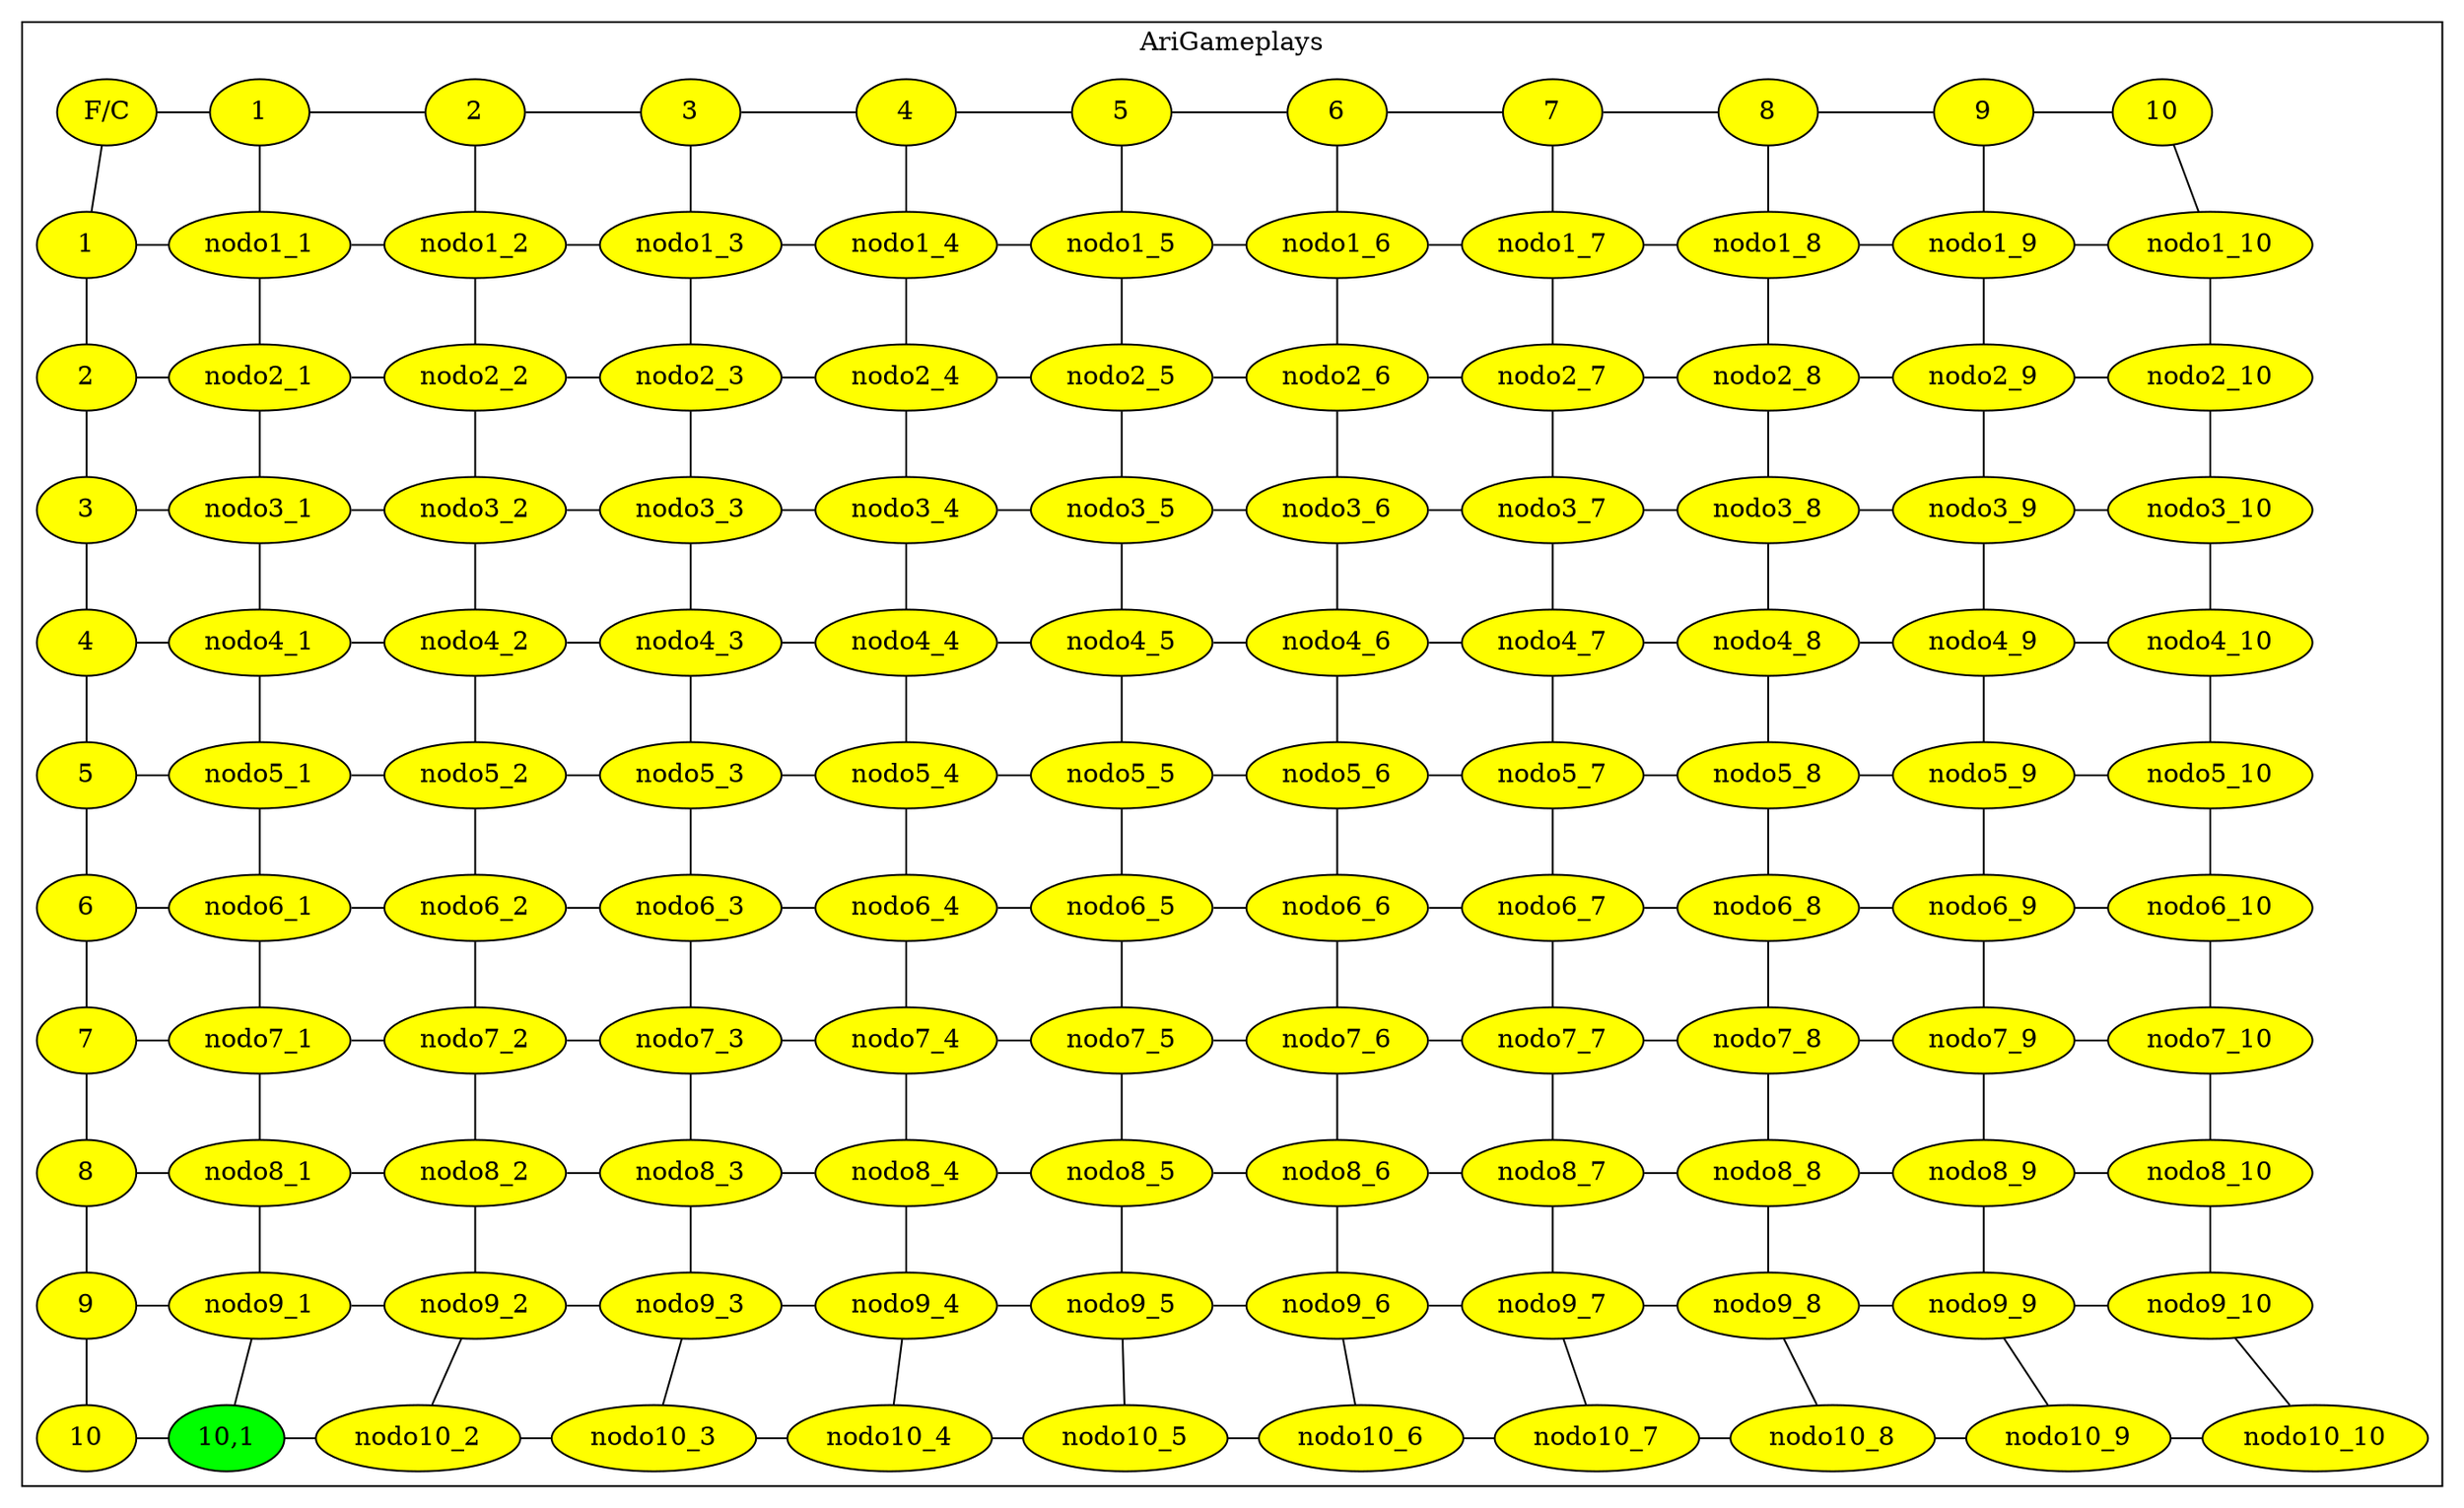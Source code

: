 
        digraph L{
        node[shape = ellipse fillcolor = "yellow" style = filled]
        

        subgraph cluster_p{
            label = "AriGameplays"
            bgcolor = "white"
            raiz[label = "F/C"]
            edge[dir = "none"]
            /*Aqui creamos las cabeceras de las filas */
            Fila1[label = "1", group = 1];
Fila2[label = "2", group = 1];
Fila3[label = "3", group = 1];
Fila4[label = "4", group = 1];
Fila5[label = "5", group = 1];
Fila6[label = "6", group = 1];
Fila7[label = "7", group = 1];
Fila8[label = "8", group = 1];
Fila9[label = "9", group = 1];
Fila10[label = "10", group = 1];
Fila1->Fila2;
Fila2->Fila3;
Fila3->Fila4;
Fila4->Fila5;
Fila5->Fila6;
Fila6->Fila7;
Fila7->Fila8;
Fila8->Fila9;
Fila9->Fila10;
Columna1[label = "1", group = 2, fillcolor = yellow];
Columna2[label = "2", group = 3, fillcolor = yellow];
Columna3[label = "3", group = 4, fillcolor = yellow];
Columna4[label = "4", group = 5, fillcolor = yellow];
Columna5[label = "5", group = 6, fillcolor = yellow];
Columna6[label = "6", group = 7, fillcolor = yellow];
Columna7[label = "7", group = 8, fillcolor = yellow];
Columna8[label = "8", group = 9, fillcolor = yellow];
Columna9[label = "9", group = 10, fillcolor = yellow];
Columna10[label = "10", group = 11, fillcolor = yellow];
Columna1->Columna2;
Columna2->Columna3;
Columna3->Columna4;
Columna4->Columna5;
Columna5->Columna6;
Columna6->Columna7;
Columna7->Columna8;
Columna8->Columna9;
Columna9->Columna10;
raiz -> Fila1;
        raiz -> Columna1;
        {rank = same; raiz; Columna1;Columna2;Columna3;Columna4;Columna5;Columna6;Columna7;Columna8;Columna9;Columna10;}nodo10_1[label="10,1", fillcolor = green, group = 2]
{rank = same; Fila1;nodo1_1;nodo1_2;nodo1_3;nodo1_4;nodo1_5;nodo1_6;nodo1_7;nodo1_8;nodo1_9;nodo1_10;}
{rank = same; Fila2;nodo2_1;nodo2_2;nodo2_3;nodo2_4;nodo2_5;nodo2_6;nodo2_7;nodo2_8;nodo2_9;nodo2_10;}
{rank = same; Fila3;nodo3_1;nodo3_2;nodo3_3;nodo3_4;nodo3_5;nodo3_6;nodo3_7;nodo3_8;nodo3_9;nodo3_10;}
{rank = same; Fila4;nodo4_1;nodo4_2;nodo4_3;nodo4_4;nodo4_5;nodo4_6;nodo4_7;nodo4_8;nodo4_9;nodo4_10;}
{rank = same; Fila5;nodo5_1;nodo5_2;nodo5_3;nodo5_4;nodo5_5;nodo5_6;nodo5_7;nodo5_8;nodo5_9;nodo5_10;}
{rank = same; Fila6;nodo6_1;nodo6_2;nodo6_3;nodo6_4;nodo6_5;nodo6_6;nodo6_7;nodo6_8;nodo6_9;nodo6_10;}
{rank = same; Fila7;nodo7_1;nodo7_2;nodo7_3;nodo7_4;nodo7_5;nodo7_6;nodo7_7;nodo7_8;nodo7_9;nodo7_10;}
{rank = same; Fila8;nodo8_1;nodo8_2;nodo8_3;nodo8_4;nodo8_5;nodo8_6;nodo8_7;nodo8_8;nodo8_9;nodo8_10;}
{rank = same; Fila9;nodo9_1;nodo9_2;nodo9_3;nodo9_4;nodo9_5;nodo9_6;nodo9_7;nodo9_8;nodo9_9;nodo9_10;}
{rank = same; Fila10;nodo10_1;nodo10_2;nodo10_3;nodo10_4;nodo10_5;nodo10_6;nodo10_7;nodo10_8;nodo10_9;nodo10_10;}Fila1->nodo1_1;Fila2->nodo2_1;Fila3->nodo3_1;Fila4->nodo4_1;Fila5->nodo5_1;Fila6->nodo6_1;Fila7->nodo7_1;Fila8->nodo8_1;Fila9->nodo9_1;Fila10->nodo10_1;Columna1->nodo1_1;Columna2->nodo1_2;Columna3->nodo1_3;Columna4->nodo1_4;Columna5->nodo1_5;Columna6->nodo1_6;Columna7->nodo1_7;Columna8->nodo1_8;Columna9->nodo1_9;Columna10->nodo1_10;nodo1_1-> nodo2_1;
nodo1_2-> nodo2_2;
nodo1_3-> nodo2_3;
nodo1_4-> nodo2_4;
nodo1_5-> nodo2_5;
nodo1_6-> nodo2_6;
nodo1_7-> nodo2_7;
nodo1_8-> nodo2_8;
nodo1_9-> nodo2_9;
nodo1_10-> nodo2_10;
nodo2_1-> nodo3_1;
nodo2_2-> nodo3_2;
nodo2_3-> nodo3_3;
nodo2_4-> nodo3_4;
nodo2_5-> nodo3_5;
nodo2_6-> nodo3_6;
nodo2_7-> nodo3_7;
nodo2_8-> nodo3_8;
nodo2_9-> nodo3_9;
nodo2_10-> nodo3_10;
nodo3_1-> nodo4_1;
nodo3_2-> nodo4_2;
nodo3_3-> nodo4_3;
nodo3_4-> nodo4_4;
nodo3_5-> nodo4_5;
nodo3_6-> nodo4_6;
nodo3_7-> nodo4_7;
nodo3_8-> nodo4_8;
nodo3_9-> nodo4_9;
nodo3_10-> nodo4_10;
nodo4_1-> nodo5_1;
nodo4_2-> nodo5_2;
nodo4_3-> nodo5_3;
nodo4_4-> nodo5_4;
nodo4_5-> nodo5_5;
nodo4_6-> nodo5_6;
nodo4_7-> nodo5_7;
nodo4_8-> nodo5_8;
nodo4_9-> nodo5_9;
nodo4_10-> nodo5_10;
nodo5_1-> nodo6_1;
nodo5_2-> nodo6_2;
nodo5_3-> nodo6_3;
nodo5_4-> nodo6_4;
nodo5_5-> nodo6_5;
nodo5_6-> nodo6_6;
nodo5_7-> nodo6_7;
nodo5_8-> nodo6_8;
nodo5_9-> nodo6_9;
nodo5_10-> nodo6_10;
nodo6_1-> nodo7_1;
nodo6_2-> nodo7_2;
nodo6_3-> nodo7_3;
nodo6_4-> nodo7_4;
nodo6_5-> nodo7_5;
nodo6_6-> nodo7_6;
nodo6_7-> nodo7_7;
nodo6_8-> nodo7_8;
nodo6_9-> nodo7_9;
nodo6_10-> nodo7_10;
nodo7_1-> nodo8_1;
nodo7_2-> nodo8_2;
nodo7_3-> nodo8_3;
nodo7_4-> nodo8_4;
nodo7_5-> nodo8_5;
nodo7_6-> nodo8_6;
nodo7_7-> nodo8_7;
nodo7_8-> nodo8_8;
nodo7_9-> nodo8_9;
nodo7_10-> nodo8_10;
nodo8_1-> nodo9_1;
nodo8_2-> nodo9_2;
nodo8_3-> nodo9_3;
nodo8_4-> nodo9_4;
nodo8_5-> nodo9_5;
nodo8_6-> nodo9_6;
nodo8_7-> nodo9_7;
nodo8_8-> nodo9_8;
nodo8_9-> nodo9_9;
nodo8_10-> nodo9_10;
nodo9_1-> nodo10_1;
nodo9_2-> nodo10_2;
nodo9_3-> nodo10_3;
nodo9_4-> nodo10_4;
nodo9_5-> nodo10_5;
nodo9_6-> nodo10_6;
nodo9_7-> nodo10_7;
nodo9_8-> nodo10_8;
nodo9_9-> nodo10_9;
nodo9_10-> nodo10_10;
nodo1_1-> nodo1_2;
nodo1_2-> nodo1_3;
nodo1_3-> nodo1_4;
nodo1_4-> nodo1_5;
nodo1_5-> nodo1_6;
nodo1_6-> nodo1_7;
nodo1_7-> nodo1_8;
nodo1_8-> nodo1_9;
nodo1_9-> nodo1_10;
nodo2_1-> nodo2_2;
nodo2_2-> nodo2_3;
nodo2_3-> nodo2_4;
nodo2_4-> nodo2_5;
nodo2_5-> nodo2_6;
nodo2_6-> nodo2_7;
nodo2_7-> nodo2_8;
nodo2_8-> nodo2_9;
nodo2_9-> nodo2_10;
nodo3_1-> nodo3_2;
nodo3_2-> nodo3_3;
nodo3_3-> nodo3_4;
nodo3_4-> nodo3_5;
nodo3_5-> nodo3_6;
nodo3_6-> nodo3_7;
nodo3_7-> nodo3_8;
nodo3_8-> nodo3_9;
nodo3_9-> nodo3_10;
nodo4_1-> nodo4_2;
nodo4_2-> nodo4_3;
nodo4_3-> nodo4_4;
nodo4_4-> nodo4_5;
nodo4_5-> nodo4_6;
nodo4_6-> nodo4_7;
nodo4_7-> nodo4_8;
nodo4_8-> nodo4_9;
nodo4_9-> nodo4_10;
nodo5_1-> nodo5_2;
nodo5_2-> nodo5_3;
nodo5_3-> nodo5_4;
nodo5_4-> nodo5_5;
nodo5_5-> nodo5_6;
nodo5_6-> nodo5_7;
nodo5_7-> nodo5_8;
nodo5_8-> nodo5_9;
nodo5_9-> nodo5_10;
nodo6_1-> nodo6_2;
nodo6_2-> nodo6_3;
nodo6_3-> nodo6_4;
nodo6_4-> nodo6_5;
nodo6_5-> nodo6_6;
nodo6_6-> nodo6_7;
nodo6_7-> nodo6_8;
nodo6_8-> nodo6_9;
nodo6_9-> nodo6_10;
nodo7_1-> nodo7_2;
nodo7_2-> nodo7_3;
nodo7_3-> nodo7_4;
nodo7_4-> nodo7_5;
nodo7_5-> nodo7_6;
nodo7_6-> nodo7_7;
nodo7_7-> nodo7_8;
nodo7_8-> nodo7_9;
nodo7_9-> nodo7_10;
nodo8_1-> nodo8_2;
nodo8_2-> nodo8_3;
nodo8_3-> nodo8_4;
nodo8_4-> nodo8_5;
nodo8_5-> nodo8_6;
nodo8_6-> nodo8_7;
nodo8_7-> nodo8_8;
nodo8_8-> nodo8_9;
nodo8_9-> nodo8_10;
nodo9_1-> nodo9_2;
nodo9_2-> nodo9_3;
nodo9_3-> nodo9_4;
nodo9_4-> nodo9_5;
nodo9_5-> nodo9_6;
nodo9_6-> nodo9_7;
nodo9_7-> nodo9_8;
nodo9_8-> nodo9_9;
nodo9_9-> nodo9_10;
nodo10_1-> nodo10_2;
nodo10_2-> nodo10_3;
nodo10_3-> nodo10_4;
nodo10_4-> nodo10_5;
nodo10_5-> nodo10_6;
nodo10_6-> nodo10_7;
nodo10_7-> nodo10_8;
nodo10_8-> nodo10_9;
nodo10_9-> nodo10_10;
}
        }